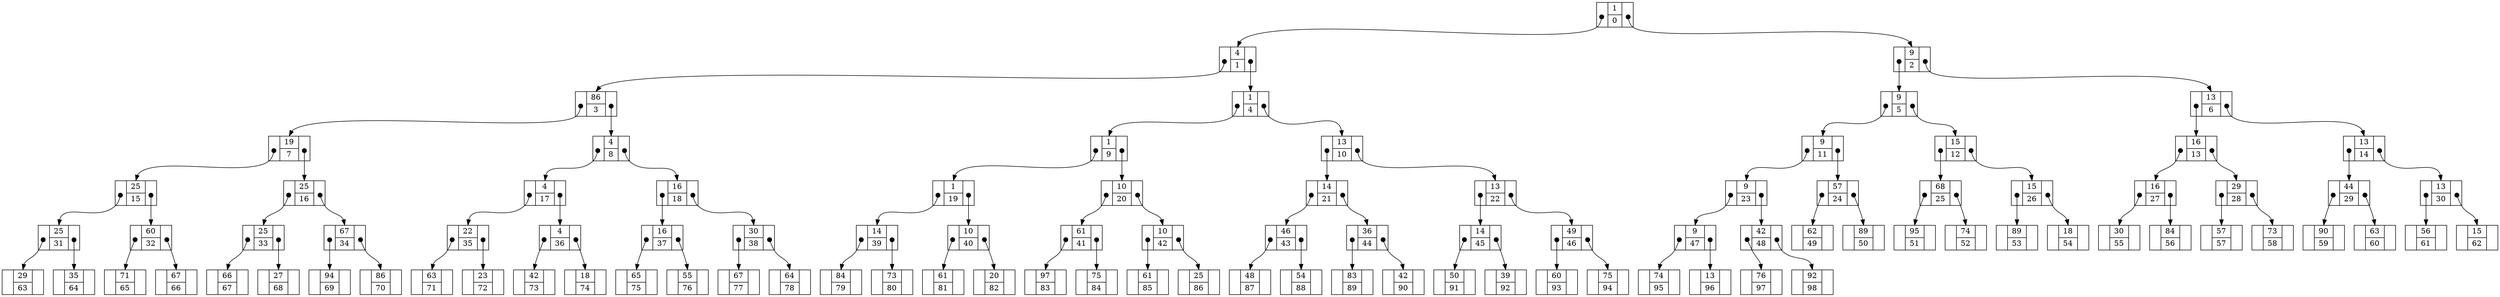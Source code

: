 digraph heap {
  node [shape=record,height=.1]
  edge [tailclip=false, arrowtail=dot, dir=both];

  n0x5610da548280 [label="<left> |{ <value> 1 | <height> 0 }| <right>"];
  n0x5610da548280:left:c -> n0x5610da548284:value;
  n0x5610da548284 [label="<left> |{ <value> 4 | <height> 1 }| <right>"];
  n0x5610da548284:left:c -> n0x5610da54828c:value;
  n0x5610da54828c [label="<left> |{ <value> 86 | <height> 3 }| <right>"];
  n0x5610da54828c:left:c -> n0x5610da54829c:value;
  n0x5610da54829c [label="<left> |{ <value> 19 | <height> 7 }| <right>"];
  n0x5610da54829c:left:c -> n0x5610da5482bc:value;
  n0x5610da5482bc [label="<left> |{ <value> 25 | <height> 15 }| <right>"];
  n0x5610da5482bc:left:c -> n0x5610da5482fc:value;
  n0x5610da5482fc [label="<left> |{ <value> 25 | <height> 31 }| <right>"];
  n0x5610da5482fc:left:c -> n0x5610da54837c:value;
  n0x5610da54837c [label="<left> |{ <value> 29 | <height> 63 }| <right>"];
  n0x5610da5482fc:right:c -> n0x5610da548380:value;
  n0x5610da548380 [label="<left> |{ <value> 35 | <height> 64 }| <right>"];
  n0x5610da5482bc:right:c -> n0x5610da548300:value;
  n0x5610da548300 [label="<left> |{ <value> 60 | <height> 32 }| <right>"];
  n0x5610da548300:left:c -> n0x5610da548384:value;
  n0x5610da548384 [label="<left> |{ <value> 71 | <height> 65 }| <right>"];
  n0x5610da548300:right:c -> n0x5610da548388:value;
  n0x5610da548388 [label="<left> |{ <value> 67 | <height> 66 }| <right>"];
  n0x5610da54829c:right:c -> n0x5610da5482c0:value;
  n0x5610da5482c0 [label="<left> |{ <value> 25 | <height> 16 }| <right>"];
  n0x5610da5482c0:left:c -> n0x5610da548304:value;
  n0x5610da548304 [label="<left> |{ <value> 25 | <height> 33 }| <right>"];
  n0x5610da548304:left:c -> n0x5610da54838c:value;
  n0x5610da54838c [label="<left> |{ <value> 66 | <height> 67 }| <right>"];
  n0x5610da548304:right:c -> n0x5610da548390:value;
  n0x5610da548390 [label="<left> |{ <value> 27 | <height> 68 }| <right>"];
  n0x5610da5482c0:right:c -> n0x5610da548308:value;
  n0x5610da548308 [label="<left> |{ <value> 67 | <height> 34 }| <right>"];
  n0x5610da548308:left:c -> n0x5610da548394:value;
  n0x5610da548394 [label="<left> |{ <value> 94 | <height> 69 }| <right>"];
  n0x5610da548308:right:c -> n0x5610da548398:value;
  n0x5610da548398 [label="<left> |{ <value> 86 | <height> 70 }| <right>"];
  n0x5610da54828c:right:c -> n0x5610da5482a0:value;
  n0x5610da5482a0 [label="<left> |{ <value> 4 | <height> 8 }| <right>"];
  n0x5610da5482a0:left:c -> n0x5610da5482c4:value;
  n0x5610da5482c4 [label="<left> |{ <value> 4 | <height> 17 }| <right>"];
  n0x5610da5482c4:left:c -> n0x5610da54830c:value;
  n0x5610da54830c [label="<left> |{ <value> 22 | <height> 35 }| <right>"];
  n0x5610da54830c:left:c -> n0x5610da54839c:value;
  n0x5610da54839c [label="<left> |{ <value> 63 | <height> 71 }| <right>"];
  n0x5610da54830c:right:c -> n0x5610da5483a0:value;
  n0x5610da5483a0 [label="<left> |{ <value> 23 | <height> 72 }| <right>"];
  n0x5610da5482c4:right:c -> n0x5610da548310:value;
  n0x5610da548310 [label="<left> |{ <value> 4 | <height> 36 }| <right>"];
  n0x5610da548310:left:c -> n0x5610da5483a4:value;
  n0x5610da5483a4 [label="<left> |{ <value> 42 | <height> 73 }| <right>"];
  n0x5610da548310:right:c -> n0x5610da5483a8:value;
  n0x5610da5483a8 [label="<left> |{ <value> 18 | <height> 74 }| <right>"];
  n0x5610da5482a0:right:c -> n0x5610da5482c8:value;
  n0x5610da5482c8 [label="<left> |{ <value> 16 | <height> 18 }| <right>"];
  n0x5610da5482c8:left:c -> n0x5610da548314:value;
  n0x5610da548314 [label="<left> |{ <value> 16 | <height> 37 }| <right>"];
  n0x5610da548314:left:c -> n0x5610da5483ac:value;
  n0x5610da5483ac [label="<left> |{ <value> 65 | <height> 75 }| <right>"];
  n0x5610da548314:right:c -> n0x5610da5483b0:value;
  n0x5610da5483b0 [label="<left> |{ <value> 55 | <height> 76 }| <right>"];
  n0x5610da5482c8:right:c -> n0x5610da548318:value;
  n0x5610da548318 [label="<left> |{ <value> 30 | <height> 38 }| <right>"];
  n0x5610da548318:left:c -> n0x5610da5483b4:value;
  n0x5610da5483b4 [label="<left> |{ <value> 67 | <height> 77 }| <right>"];
  n0x5610da548318:right:c -> n0x5610da5483b8:value;
  n0x5610da5483b8 [label="<left> |{ <value> 64 | <height> 78 }| <right>"];
  n0x5610da548284:right:c -> n0x5610da548290:value;
  n0x5610da548290 [label="<left> |{ <value> 1 | <height> 4 }| <right>"];
  n0x5610da548290:left:c -> n0x5610da5482a4:value;
  n0x5610da5482a4 [label="<left> |{ <value> 1 | <height> 9 }| <right>"];
  n0x5610da5482a4:left:c -> n0x5610da5482cc:value;
  n0x5610da5482cc [label="<left> |{ <value> 1 | <height> 19 }| <right>"];
  n0x5610da5482cc:left:c -> n0x5610da54831c:value;
  n0x5610da54831c [label="<left> |{ <value> 14 | <height> 39 }| <right>"];
  n0x5610da54831c:left:c -> n0x5610da5483bc:value;
  n0x5610da5483bc [label="<left> |{ <value> 84 | <height> 79 }| <right>"];
  n0x5610da54831c:right:c -> n0x5610da5483c0:value;
  n0x5610da5483c0 [label="<left> |{ <value> 73 | <height> 80 }| <right>"];
  n0x5610da5482cc:right:c -> n0x5610da548320:value;
  n0x5610da548320 [label="<left> |{ <value> 10 | <height> 40 }| <right>"];
  n0x5610da548320:left:c -> n0x5610da5483c4:value;
  n0x5610da5483c4 [label="<left> |{ <value> 61 | <height> 81 }| <right>"];
  n0x5610da548320:right:c -> n0x5610da5483c8:value;
  n0x5610da5483c8 [label="<left> |{ <value> 20 | <height> 82 }| <right>"];
  n0x5610da5482a4:right:c -> n0x5610da5482d0:value;
  n0x5610da5482d0 [label="<left> |{ <value> 10 | <height> 20 }| <right>"];
  n0x5610da5482d0:left:c -> n0x5610da548324:value;
  n0x5610da548324 [label="<left> |{ <value> 61 | <height> 41 }| <right>"];
  n0x5610da548324:left:c -> n0x5610da5483cc:value;
  n0x5610da5483cc [label="<left> |{ <value> 97 | <height> 83 }| <right>"];
  n0x5610da548324:right:c -> n0x5610da5483d0:value;
  n0x5610da5483d0 [label="<left> |{ <value> 75 | <height> 84 }| <right>"];
  n0x5610da5482d0:right:c -> n0x5610da548328:value;
  n0x5610da548328 [label="<left> |{ <value> 10 | <height> 42 }| <right>"];
  n0x5610da548328:left:c -> n0x5610da5483d4:value;
  n0x5610da5483d4 [label="<left> |{ <value> 61 | <height> 85 }| <right>"];
  n0x5610da548328:right:c -> n0x5610da5483d8:value;
  n0x5610da5483d8 [label="<left> |{ <value> 25 | <height> 86 }| <right>"];
  n0x5610da548290:right:c -> n0x5610da5482a8:value;
  n0x5610da5482a8 [label="<left> |{ <value> 13 | <height> 10 }| <right>"];
  n0x5610da5482a8:left:c -> n0x5610da5482d4:value;
  n0x5610da5482d4 [label="<left> |{ <value> 14 | <height> 21 }| <right>"];
  n0x5610da5482d4:left:c -> n0x5610da54832c:value;
  n0x5610da54832c [label="<left> |{ <value> 46 | <height> 43 }| <right>"];
  n0x5610da54832c:left:c -> n0x5610da5483dc:value;
  n0x5610da5483dc [label="<left> |{ <value> 48 | <height> 87 }| <right>"];
  n0x5610da54832c:right:c -> n0x5610da5483e0:value;
  n0x5610da5483e0 [label="<left> |{ <value> 54 | <height> 88 }| <right>"];
  n0x5610da5482d4:right:c -> n0x5610da548330:value;
  n0x5610da548330 [label="<left> |{ <value> 36 | <height> 44 }| <right>"];
  n0x5610da548330:left:c -> n0x5610da5483e4:value;
  n0x5610da5483e4 [label="<left> |{ <value> 83 | <height> 89 }| <right>"];
  n0x5610da548330:right:c -> n0x5610da5483e8:value;
  n0x5610da5483e8 [label="<left> |{ <value> 42 | <height> 90 }| <right>"];
  n0x5610da5482a8:right:c -> n0x5610da5482d8:value;
  n0x5610da5482d8 [label="<left> |{ <value> 13 | <height> 22 }| <right>"];
  n0x5610da5482d8:left:c -> n0x5610da548334:value;
  n0x5610da548334 [label="<left> |{ <value> 14 | <height> 45 }| <right>"];
  n0x5610da548334:left:c -> n0x5610da5483ec:value;
  n0x5610da5483ec [label="<left> |{ <value> 50 | <height> 91 }| <right>"];
  n0x5610da548334:right:c -> n0x5610da5483f0:value;
  n0x5610da5483f0 [label="<left> |{ <value> 39 | <height> 92 }| <right>"];
  n0x5610da5482d8:right:c -> n0x5610da548338:value;
  n0x5610da548338 [label="<left> |{ <value> 49 | <height> 46 }| <right>"];
  n0x5610da548338:left:c -> n0x5610da5483f4:value;
  n0x5610da5483f4 [label="<left> |{ <value> 60 | <height> 93 }| <right>"];
  n0x5610da548338:right:c -> n0x5610da5483f8:value;
  n0x5610da5483f8 [label="<left> |{ <value> 75 | <height> 94 }| <right>"];
  n0x5610da548280:right:c -> n0x5610da548288:value;
  n0x5610da548288 [label="<left> |{ <value> 9 | <height> 2 }| <right>"];
  n0x5610da548288:left:c -> n0x5610da548294:value;
  n0x5610da548294 [label="<left> |{ <value> 9 | <height> 5 }| <right>"];
  n0x5610da548294:left:c -> n0x5610da5482ac:value;
  n0x5610da5482ac [label="<left> |{ <value> 9 | <height> 11 }| <right>"];
  n0x5610da5482ac:left:c -> n0x5610da5482dc:value;
  n0x5610da5482dc [label="<left> |{ <value> 9 | <height> 23 }| <right>"];
  n0x5610da5482dc:left:c -> n0x5610da54833c:value;
  n0x5610da54833c [label="<left> |{ <value> 9 | <height> 47 }| <right>"];
  n0x5610da54833c:left:c -> n0x5610da5483fc:value;
  n0x5610da5483fc [label="<left> |{ <value> 74 | <height> 95 }| <right>"];
  n0x5610da54833c:right:c -> n0x5610da548400:value;
  n0x5610da548400 [label="<left> |{ <value> 13 | <height> 96 }| <right>"];
  n0x5610da5482dc:right:c -> n0x5610da548340:value;
  n0x5610da548340 [label="<left> |{ <value> 42 | <height> 48 }| <right>"];
  n0x5610da548340:left:c -> n0x5610da548404:value;
  n0x5610da548404 [label="<left> |{ <value> 76 | <height> 97 }| <right>"];
  n0x5610da548340:right:c -> n0x5610da548408:value;
  n0x5610da548408 [label="<left> |{ <value> 92 | <height> 98 }| <right>"];
  n0x5610da5482ac:right:c -> n0x5610da5482e0:value;
  n0x5610da5482e0 [label="<left> |{ <value> 57 | <height> 24 }| <right>"];
  n0x5610da5482e0:left:c -> n0x5610da548344:value;
  n0x5610da548344 [label="<left> |{ <value> 62 | <height> 49 }| <right>"];
  n0x5610da5482e0:right:c -> n0x5610da548348:value;
  n0x5610da548348 [label="<left> |{ <value> 89 | <height> 50 }| <right>"];
  n0x5610da548294:right:c -> n0x5610da5482b0:value;
  n0x5610da5482b0 [label="<left> |{ <value> 15 | <height> 12 }| <right>"];
  n0x5610da5482b0:left:c -> n0x5610da5482e4:value;
  n0x5610da5482e4 [label="<left> |{ <value> 68 | <height> 25 }| <right>"];
  n0x5610da5482e4:left:c -> n0x5610da54834c:value;
  n0x5610da54834c [label="<left> |{ <value> 95 | <height> 51 }| <right>"];
  n0x5610da5482e4:right:c -> n0x5610da548350:value;
  n0x5610da548350 [label="<left> |{ <value> 74 | <height> 52 }| <right>"];
  n0x5610da5482b0:right:c -> n0x5610da5482e8:value;
  n0x5610da5482e8 [label="<left> |{ <value> 15 | <height> 26 }| <right>"];
  n0x5610da5482e8:left:c -> n0x5610da548354:value;
  n0x5610da548354 [label="<left> |{ <value> 89 | <height> 53 }| <right>"];
  n0x5610da5482e8:right:c -> n0x5610da548358:value;
  n0x5610da548358 [label="<left> |{ <value> 18 | <height> 54 }| <right>"];
  n0x5610da548288:right:c -> n0x5610da548298:value;
  n0x5610da548298 [label="<left> |{ <value> 13 | <height> 6 }| <right>"];
  n0x5610da548298:left:c -> n0x5610da5482b4:value;
  n0x5610da5482b4 [label="<left> |{ <value> 16 | <height> 13 }| <right>"];
  n0x5610da5482b4:left:c -> n0x5610da5482ec:value;
  n0x5610da5482ec [label="<left> |{ <value> 16 | <height> 27 }| <right>"];
  n0x5610da5482ec:left:c -> n0x5610da54835c:value;
  n0x5610da54835c [label="<left> |{ <value> 30 | <height> 55 }| <right>"];
  n0x5610da5482ec:right:c -> n0x5610da548360:value;
  n0x5610da548360 [label="<left> |{ <value> 84 | <height> 56 }| <right>"];
  n0x5610da5482b4:right:c -> n0x5610da5482f0:value;
  n0x5610da5482f0 [label="<left> |{ <value> 29 | <height> 28 }| <right>"];
  n0x5610da5482f0:left:c -> n0x5610da548364:value;
  n0x5610da548364 [label="<left> |{ <value> 57 | <height> 57 }| <right>"];
  n0x5610da5482f0:right:c -> n0x5610da548368:value;
  n0x5610da548368 [label="<left> |{ <value> 73 | <height> 58 }| <right>"];
  n0x5610da548298:right:c -> n0x5610da5482b8:value;
  n0x5610da5482b8 [label="<left> |{ <value> 13 | <height> 14 }| <right>"];
  n0x5610da5482b8:left:c -> n0x5610da5482f4:value;
  n0x5610da5482f4 [label="<left> |{ <value> 44 | <height> 29 }| <right>"];
  n0x5610da5482f4:left:c -> n0x5610da54836c:value;
  n0x5610da54836c [label="<left> |{ <value> 90 | <height> 59 }| <right>"];
  n0x5610da5482f4:right:c -> n0x5610da548370:value;
  n0x5610da548370 [label="<left> |{ <value> 63 | <height> 60 }| <right>"];
  n0x5610da5482b8:right:c -> n0x5610da5482f8:value;
  n0x5610da5482f8 [label="<left> |{ <value> 13 | <height> 30 }| <right>"];
  n0x5610da5482f8:left:c -> n0x5610da548374:value;
  n0x5610da548374 [label="<left> |{ <value> 56 | <height> 61 }| <right>"];
  n0x5610da5482f8:right:c -> n0x5610da548378:value;
  n0x5610da548378 [label="<left> |{ <value> 15 | <height> 62 }| <right>"];

}
